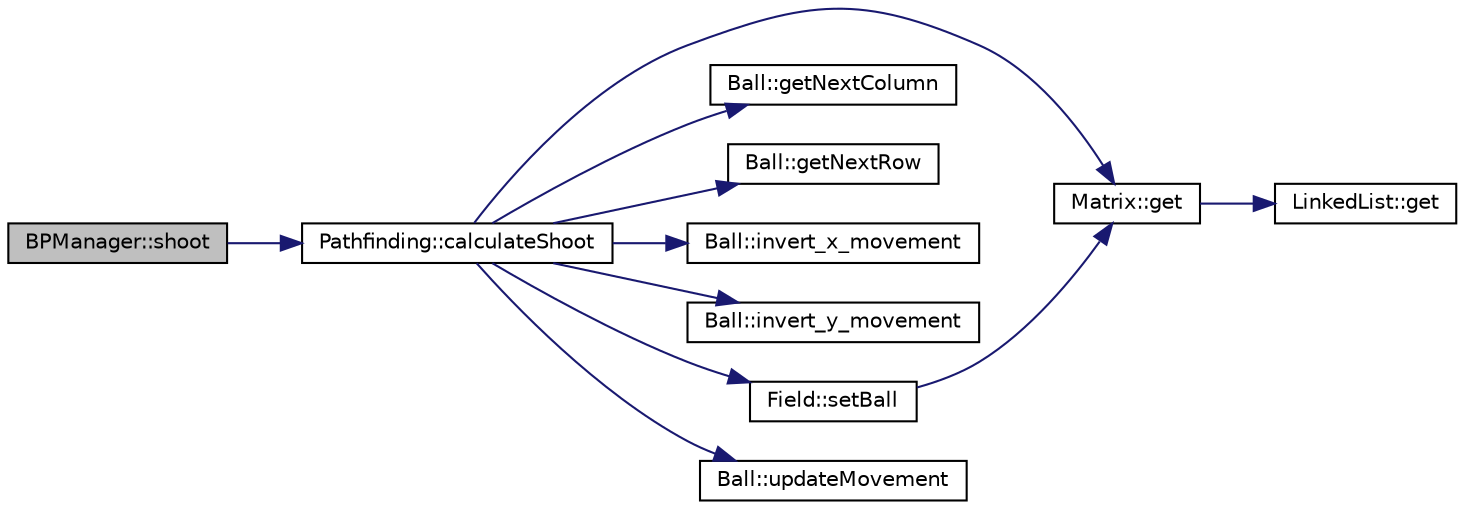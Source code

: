 digraph "BPManager::shoot"
{
 // LATEX_PDF_SIZE
  edge [fontname="Helvetica",fontsize="10",labelfontname="Helvetica",labelfontsize="10"];
  node [fontname="Helvetica",fontsize="10",shape=record];
  rankdir="LR";
  Node1 [label="BPManager::shoot",height=0.2,width=0.4,color="black", fillcolor="grey75", style="filled", fontcolor="black",tooltip="Method for calculating a shot from the user or the AI."];
  Node1 -> Node2 [color="midnightblue",fontsize="10",style="solid",fontname="Helvetica"];
  Node2 [label="Pathfinding::calculateShoot",height=0.2,width=0.4,color="black", fillcolor="white", style="filled",URL="$class_pathfinding.html#a50d2a83eee1b955bda740eb316939944",tooltip="Method for calculating a shot, it counts the collisions and bound lines."];
  Node2 -> Node3 [color="midnightblue",fontsize="10",style="solid",fontname="Helvetica"];
  Node3 [label="Matrix::get",height=0.2,width=0.4,color="black", fillcolor="white", style="filled",URL="$class_matrix.html#a1e0aa6d20e6a754c70a06986aa8ab2c1",tooltip="This method returns an item in a given position in a matrix."];
  Node3 -> Node4 [color="midnightblue",fontsize="10",style="solid",fontname="Helvetica"];
  Node4 [label="LinkedList::get",height=0.2,width=0.4,color="black", fillcolor="white", style="filled",URL="$class_linked_list.html#a76d26f9fc7b344dc1d5bb81b853ae96e",tooltip=" "];
  Node2 -> Node5 [color="midnightblue",fontsize="10",style="solid",fontname="Helvetica"];
  Node5 [label="Ball::getNextColumn",height=0.2,width=0.4,color="black", fillcolor="white", style="filled",URL="$class_ball.html#a67a3663f3b09efe70d54668636b508ca",tooltip="Method for calculating the next column in the matrix."];
  Node2 -> Node6 [color="midnightblue",fontsize="10",style="solid",fontname="Helvetica"];
  Node6 [label="Ball::getNextRow",height=0.2,width=0.4,color="black", fillcolor="white", style="filled",URL="$class_ball.html#a1b7e1a4d446630d6f96650c687c3190d",tooltip="Method for calculating the next row in the matrix."];
  Node2 -> Node7 [color="midnightblue",fontsize="10",style="solid",fontname="Helvetica"];
  Node7 [label="Ball::invert_x_movement",height=0.2,width=0.4,color="black", fillcolor="white", style="filled",URL="$class_ball.html#a9ce7cf0c4a7940c84b0c7f998a78b339",tooltip="Method used for collisions, inverts the horizontal movement."];
  Node2 -> Node8 [color="midnightblue",fontsize="10",style="solid",fontname="Helvetica"];
  Node8 [label="Ball::invert_y_movement",height=0.2,width=0.4,color="black", fillcolor="white", style="filled",URL="$class_ball.html#ac3490fe418c73055445f573090b32e0a",tooltip="Method used for collisions, inverts the vertical movement."];
  Node2 -> Node9 [color="midnightblue",fontsize="10",style="solid",fontname="Helvetica"];
  Node9 [label="Field::setBall",height=0.2,width=0.4,color="black", fillcolor="white", style="filled",URL="$class_field.html#aada6b131eadc28920efd592998b3dc2a",tooltip="This method changes the state of a box to say if whether or not has the ball."];
  Node9 -> Node3 [color="midnightblue",fontsize="10",style="solid",fontname="Helvetica"];
  Node2 -> Node10 [color="midnightblue",fontsize="10",style="solid",fontname="Helvetica"];
  Node10 [label="Ball::updateMovement",height=0.2,width=0.4,color="black", fillcolor="white", style="filled",URL="$class_ball.html#a1245cfdf17f896247d6ad74c34d6c58a",tooltip="This method checks the ball x_movement and y_movement fields and updates the ball position in the pro..."];
}
